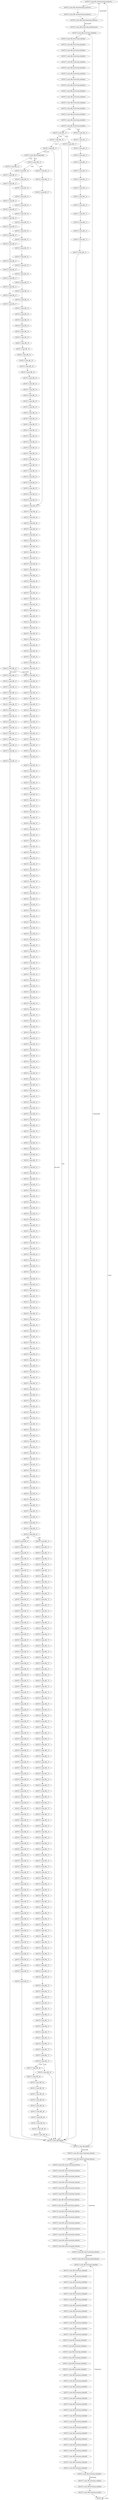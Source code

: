 digraph {
Node0x2557aa0[label="LEGUP_F_main_BB_reduceinnerloop_bodyredu..."];
Node0x2557900[label="LEGUP"];
Node0x2557900 -> Node0x2557aa0[label="<null>"];
Node0x2557900 -> Node0x2557900[label="~<null>"];
Node0x2557b70[label="LEGUP_F_main_BB_reduceinnerloop_bodyredu..."];
Node0x2557aa0 -> Node0x2557b70;
Node0x2557c40[label="LEGUP_F_main_BB_reduceinnerloop_bodyredu..."];
Node0x2557b70 -> Node0x2557c40;
Node0x2557d10[label="LEGUP_F_main_BB_reduceinnerloop_bodyredu..."];
Node0x2557c40 -> Node0x2557d10;
Node0x2557de0[label="LEGUP_F_main_BB_fusion1loop_bodydim1preh..."];
Node0x2557d10 -> Node0x2557de0[label="%exitcond9"];
Node0x2557d10 -> Node0x2557aa0[label="~%exitcond9"];
Node0x2557eb0[label="LEGUP_F_main_BB_fusion1loop_bodydim1"];
Node0x2557de0 -> Node0x2557eb0;
Node0x2557f80[label="LEGUP_F_main_BB_fusion1loop_bodydim1"];
Node0x2557eb0 -> Node0x2557f80;
Node0x2558050[label="LEGUP_F_main_BB_fusion1loop_bodydim1"];
Node0x2557f80 -> Node0x2558050;
Node0x2558120[label="LEGUP_F_main_BB_fusion1loop_bodydim1"];
Node0x2558050 -> Node0x2558120;
Node0x25581f0[label="LEGUP_F_main_BB_fusion1loop_bodydim1"];
Node0x2558120 -> Node0x25581f0;
Node0x25582c0[label="LEGUP_F_main_BB_fusion1loop_bodydim1"];
Node0x25581f0 -> Node0x25582c0;
Node0x2558390[label="LEGUP_F_main_BB_fusion1loop_bodydim1"];
Node0x25582c0 -> Node0x2558390;
Node0x2558460[label="LEGUP_F_main_BB_fusion1loop_bodydim1"];
Node0x2558390 -> Node0x2558460;
Node0x2558530[label="LEGUP_F_main_BB_fusion1loop_bodydim1"];
Node0x2558460 -> Node0x2558530;
Node0x2558600[label="LEGUP_F_main_BB_fusion1loop_bodydim1"];
Node0x2558530 -> Node0x2558600;
Node0x25586d0[label="LEGUP_F_main_BB_fusion1loop_bodydim1"];
Node0x2558600 -> Node0x25586d0;
Node0x25587a0[label="LEGUP_F_main_BB_fusion1loop_bodydim1"];
Node0x25586d0 -> Node0x25587a0;
Node0x2558870[label="LEGUP_F_main_BB_fusion1loop_bodydim1"];
Node0x25587a0 -> Node0x2558870;
Node0x2558940[label="LEGUP_F_main_BB_fusion1loop_bodydim1"];
Node0x2558870 -> Node0x2558940;
Node0x2558a10[label="LEGUP_F_main_BB_fusion1loop_bodydim1"];
Node0x2558940 -> Node0x2558a10;
Node0x2558ae0[label="LEGUP_F_main_BB_fusion1loop_bodydim1"];
Node0x2558a10 -> Node0x2558ae0;
Node0x2558bb0[label="LEGUP_F_main_BB_fusion1loop_bodydim1"];
Node0x2558ae0 -> Node0x2558bb0;
Node0x2558c80[label="LEGUP_F_main_BB__13"];
Node0x2558bb0 -> Node0x2558c80[label="%12"];
Node0x25598b0[label="LEGUP_F_main_BB__15"];
Node0x2558bb0 -> Node0x25598b0[label="~%12"];
Node0x2558d50[label="LEGUP_F_main_BB__13"];
Node0x2558c80 -> Node0x2558d50;
Node0x2558e20[label="LEGUP_F_main_BB__13"];
Node0x2558d50 -> Node0x2558e20;
Node0x2558ef0[label="LEGUP_F_main_BB__13"];
Node0x2558e20 -> Node0x2558ef0;
Node0x2558fc0[label="LEGUP_F_main_BB__13"];
Node0x2558ef0 -> Node0x2558fc0;
Node0x2559090[label="LEGUP_F_main_BB__13"];
Node0x2558fc0 -> Node0x2559090;
Node0x2559160[label="LEGUP_F_main_BB__13"];
Node0x2559090 -> Node0x2559160;
Node0x2559230[label="LEGUP_F_main_BB__13"];
Node0x2559160 -> Node0x2559230;
Node0x2559300[label="LEGUP_F_main_BB__13"];
Node0x2559230 -> Node0x2559300;
Node0x25593d0[label="LEGUP_F_main_BB__13"];
Node0x2559300 -> Node0x25593d0;
Node0x25594a0[label="LEGUP_F_main_BB__13"];
Node0x25593d0 -> Node0x25594a0;
Node0x2559570[label="LEGUP_F_main_BB__13"];
Node0x25594a0 -> Node0x2559570;
Node0x2559640[label="LEGUP_F_main_BB__13"];
Node0x2559570 -> Node0x2559640;
Node0x2559710[label="LEGUP_F_main_BB__13"];
Node0x2559640 -> Node0x2559710;
Node0x25597e0[label="LEGUP_F_main_BB__13"];
Node0x2559710 -> Node0x25597e0;
Node0x2576f10[label="LEGUP_F_main_BB_expfexit"];
Node0x25597e0 -> Node0x2576f10;
Node0x2559980[label="LEGUP_F_main_BB__17"];
Node0x25598b0 -> Node0x2559980[label="%16"];
Node0x2559a50[label="LEGUP_F_main_BB__19"];
Node0x25598b0 -> Node0x2559a50[label="~%16"];
Node0x2559980 -> Node0x2576f10;
Node0x2559a50 -> Node0x2576f10[label="%20"];
Node0x2559b20[label="LEGUP_F_main_BB__21"];
Node0x2559a50 -> Node0x2559b20[label="~%20"];
Node0x2559b20 -> Node0x2576f10[label="%or.cond"];
Node0x2559bf0[label="LEGUP_F_main_BB_threadpresplit"];
Node0x2559b20 -> Node0x2559bf0[label="~%or.cond"];
Node0x2559cc0[label="LEGUP_F_main_BB__25"];
Node0x2559bf0 -> Node0x2559cc0[label="%24"];
Node0x255f2b0[label="LEGUP_F_main_BB__47"];
Node0x2559bf0 -> Node0x255f2b0[label="~%24"];
Node0x2559d90[label="LEGUP_F_main_BB__27"];
Node0x2559cc0 -> Node0x2559d90[label="%26"];
Node0x255a000[label="LEGUP_F_main_BB__35"];
Node0x2559cc0 -> Node0x255a000[label="~%26"];
Node0x2559e60[label="LEGUP_F_main_BB__27"];
Node0x2559d90 -> Node0x2559e60;
Node0x2559f30[label="LEGUP_F_main_BB__27"];
Node0x2559e60 -> Node0x2559f30;
Node0x255d3e0[label="LEGUP_F_main_BB__45"];
Node0x2559f30 -> Node0x255d3e0;
Node0x255a0d0[label="LEGUP_F_main_BB__35"];
Node0x255a000 -> Node0x255a0d0;
Node0x255a1a0[label="LEGUP_F_main_BB__35"];
Node0x255a0d0 -> Node0x255a1a0;
Node0x255a270[label="LEGUP_F_main_BB__35"];
Node0x255a1a0 -> Node0x255a270;
Node0x255a340[label="LEGUP_F_main_BB__35"];
Node0x255a270 -> Node0x255a340;
Node0x255a410[label="LEGUP_F_main_BB__35"];
Node0x255a340 -> Node0x255a410;
Node0x255a520[label="LEGUP_F_main_BB__35"];
Node0x255a410 -> Node0x255a520;
Node0x255a630[label="LEGUP_F_main_BB__35"];
Node0x255a520 -> Node0x255a630;
Node0x255a740[label="LEGUP_F_main_BB__35"];
Node0x255a630 -> Node0x255a740;
Node0x255a850[label="LEGUP_F_main_BB__35"];
Node0x255a740 -> Node0x255a850;
Node0x255a960[label="LEGUP_F_main_BB__35"];
Node0x255a850 -> Node0x255a960;
Node0x255aa70[label="LEGUP_F_main_BB__35"];
Node0x255a960 -> Node0x255aa70;
Node0x255ab80[label="LEGUP_F_main_BB__35"];
Node0x255aa70 -> Node0x255ab80;
Node0x255ac90[label="LEGUP_F_main_BB__35"];
Node0x255ab80 -> Node0x255ac90;
Node0x255ada0[label="LEGUP_F_main_BB__35"];
Node0x255ac90 -> Node0x255ada0;
Node0x255aeb0[label="LEGUP_F_main_BB__35"];
Node0x255ada0 -> Node0x255aeb0;
Node0x255afc0[label="LEGUP_F_main_BB__35"];
Node0x255aeb0 -> Node0x255afc0;
Node0x255b0d0[label="LEGUP_F_main_BB__35"];
Node0x255afc0 -> Node0x255b0d0;
Node0x255b1e0[label="LEGUP_F_main_BB__35"];
Node0x255b0d0 -> Node0x255b1e0;
Node0x255b2f0[label="LEGUP_F_main_BB__35"];
Node0x255b1e0 -> Node0x255b2f0;
Node0x255b400[label="LEGUP_F_main_BB__35"];
Node0x255b2f0 -> Node0x255b400;
Node0x255b510[label="LEGUP_F_main_BB__35"];
Node0x255b400 -> Node0x255b510;
Node0x255b620[label="LEGUP_F_main_BB__35"];
Node0x255b510 -> Node0x255b620;
Node0x255b730[label="LEGUP_F_main_BB__35"];
Node0x255b620 -> Node0x255b730;
Node0x255b840[label="LEGUP_F_main_BB__35"];
Node0x255b730 -> Node0x255b840;
Node0x255b950[label="LEGUP_F_main_BB__35"];
Node0x255b840 -> Node0x255b950;
Node0x255ba60[label="LEGUP_F_main_BB__35"];
Node0x255b950 -> Node0x255ba60;
Node0x255bb70[label="LEGUP_F_main_BB__35"];
Node0x255ba60 -> Node0x255bb70;
Node0x255bc80[label="LEGUP_F_main_BB__35"];
Node0x255bb70 -> Node0x255bc80;
Node0x255bd90[label="LEGUP_F_main_BB__35"];
Node0x255bc80 -> Node0x255bd90;
Node0x255bea0[label="LEGUP_F_main_BB__35"];
Node0x255bd90 -> Node0x255bea0;
Node0x255bfb0[label="LEGUP_F_main_BB__35"];
Node0x255bea0 -> Node0x255bfb0;
Node0x255c0c0[label="LEGUP_F_main_BB__35"];
Node0x255bfb0 -> Node0x255c0c0;
Node0x255c1d0[label="LEGUP_F_main_BB__35"];
Node0x255c0c0 -> Node0x255c1d0;
Node0x255c2e0[label="LEGUP_F_main_BB__35"];
Node0x255c1d0 -> Node0x255c2e0;
Node0x255c3f0[label="LEGUP_F_main_BB__35"];
Node0x255c2e0 -> Node0x255c3f0;
Node0x255c500[label="LEGUP_F_main_BB__35"];
Node0x255c3f0 -> Node0x255c500;
Node0x255c610[label="LEGUP_F_main_BB__35"];
Node0x255c500 -> Node0x255c610;
Node0x255c720[label="LEGUP_F_main_BB__35"];
Node0x255c610 -> Node0x255c720;
Node0x255c830[label="LEGUP_F_main_BB__35"];
Node0x255c720 -> Node0x255c830;
Node0x255c940[label="LEGUP_F_main_BB__35"];
Node0x255c830 -> Node0x255c940;
Node0x255ca50[label="LEGUP_F_main_BB__35"];
Node0x255c940 -> Node0x255ca50;
Node0x255cb60[label="LEGUP_F_main_BB__35"];
Node0x255ca50 -> Node0x255cb60;
Node0x255cc70[label="LEGUP_F_main_BB__35"];
Node0x255cb60 -> Node0x255cc70;
Node0x255cd80[label="LEGUP_F_main_BB__35"];
Node0x255cc70 -> Node0x255cd80;
Node0x255ce90[label="LEGUP_F_main_BB__35"];
Node0x255cd80 -> Node0x255ce90;
Node0x255cfa0[label="LEGUP_F_main_BB__35"];
Node0x255ce90 -> Node0x255cfa0;
Node0x255d0b0[label="LEGUP_F_main_BB__35"];
Node0x255cfa0 -> Node0x255d0b0;
Node0x255d1c0[label="LEGUP_F_main_BB__35"];
Node0x255d0b0 -> Node0x255d1c0;
Node0x255d2d0[label="LEGUP_F_main_BB__35"];
Node0x255d1c0 -> Node0x255d2d0;
Node0x255d2d0 -> Node0x255d3e0;
Node0x255d4f0[label="LEGUP_F_main_BB__45"];
Node0x255d3e0 -> Node0x255d4f0;
Node0x255d600[label="LEGUP_F_main_BB__45"];
Node0x255d4f0 -> Node0x255d600;
Node0x255d710[label="LEGUP_F_main_BB__45"];
Node0x255d600 -> Node0x255d710;
Node0x255d820[label="LEGUP_F_main_BB__45"];
Node0x255d710 -> Node0x255d820;
Node0x255d930[label="LEGUP_F_main_BB__45"];
Node0x255d820 -> Node0x255d930;
Node0x255da40[label="LEGUP_F_main_BB__45"];
Node0x255d930 -> Node0x255da40;
Node0x255db50[label="LEGUP_F_main_BB__45"];
Node0x255da40 -> Node0x255db50;
Node0x255dc60[label="LEGUP_F_main_BB__45"];
Node0x255db50 -> Node0x255dc60;
Node0x255dd70[label="LEGUP_F_main_BB__45"];
Node0x255dc60 -> Node0x255dd70;
Node0x255de80[label="LEGUP_F_main_BB__45"];
Node0x255dd70 -> Node0x255de80;
Node0x255df90[label="LEGUP_F_main_BB__45"];
Node0x255de80 -> Node0x255df90;
Node0x255e0a0[label="LEGUP_F_main_BB__45"];
Node0x255df90 -> Node0x255e0a0;
Node0x255e1b0[label="LEGUP_F_main_BB__45"];
Node0x255e0a0 -> Node0x255e1b0;
Node0x255e2c0[label="LEGUP_F_main_BB__45"];
Node0x255e1b0 -> Node0x255e2c0;
Node0x255e3d0[label="LEGUP_F_main_BB__45"];
Node0x255e2c0 -> Node0x255e3d0;
Node0x255e4e0[label="LEGUP_F_main_BB__45"];
Node0x255e3d0 -> Node0x255e4e0;
Node0x255e5f0[label="LEGUP_F_main_BB__45"];
Node0x255e4e0 -> Node0x255e5f0;
Node0x255e700[label="LEGUP_F_main_BB__45"];
Node0x255e5f0 -> Node0x255e700;
Node0x255e810[label="LEGUP_F_main_BB__45"];
Node0x255e700 -> Node0x255e810;
Node0x255e920[label="LEGUP_F_main_BB__45"];
Node0x255e810 -> Node0x255e920;
Node0x255ea30[label="LEGUP_F_main_BB__45"];
Node0x255e920 -> Node0x255ea30;
Node0x255eb40[label="LEGUP_F_main_BB__45"];
Node0x255ea30 -> Node0x255eb40;
Node0x255ec50[label="LEGUP_F_main_BB__45"];
Node0x255eb40 -> Node0x255ec50;
Node0x255ed60[label="LEGUP_F_main_BB__45"];
Node0x255ec50 -> Node0x255ed60;
Node0x255ee70[label="LEGUP_F_main_BB__45"];
Node0x255ed60 -> Node0x255ee70;
Node0x255ef80[label="LEGUP_F_main_BB__45"];
Node0x255ee70 -> Node0x255ef80;
Node0x255f090[label="LEGUP_F_main_BB__45"];
Node0x255ef80 -> Node0x255f090;
Node0x255f1a0[label="LEGUP_F_main_BB__45"];
Node0x255f090 -> Node0x255f1a0;
Node0x25613a0[label="LEGUP_F_main_BB__53"];
Node0x255f1a0 -> Node0x25613a0;
Node0x255f3c0[label="LEGUP_F_main_BB__47"];
Node0x255f2b0 -> Node0x255f3c0;
Node0x255f4d0[label="LEGUP_F_main_BB__47"];
Node0x255f3c0 -> Node0x255f4d0;
Node0x255f5e0[label="LEGUP_F_main_BB__47"];
Node0x255f4d0 -> Node0x255f5e0;
Node0x255f6f0[label="LEGUP_F_main_BB__47"];
Node0x255f5e0 -> Node0x255f6f0;
Node0x255f800[label="LEGUP_F_main_BB__47"];
Node0x255f6f0 -> Node0x255f800;
Node0x255f910[label="LEGUP_F_main_BB__47"];
Node0x255f800 -> Node0x255f910;
Node0x255fa20[label="LEGUP_F_main_BB__47"];
Node0x255f910 -> Node0x255fa20;
Node0x255fb30[label="LEGUP_F_main_BB__47"];
Node0x255fa20 -> Node0x255fb30;
Node0x255fc40[label="LEGUP_F_main_BB__47"];
Node0x255fb30 -> Node0x255fc40;
Node0x255fd50[label="LEGUP_F_main_BB__47"];
Node0x255fc40 -> Node0x255fd50;
Node0x255fe60[label="LEGUP_F_main_BB__47"];
Node0x255fd50 -> Node0x255fe60;
Node0x255ff70[label="LEGUP_F_main_BB__47"];
Node0x255fe60 -> Node0x255ff70;
Node0x2560080[label="LEGUP_F_main_BB__47"];
Node0x255ff70 -> Node0x2560080;
Node0x2560190[label="LEGUP_F_main_BB__47"];
Node0x2560080 -> Node0x2560190;
Node0x25602a0[label="LEGUP_F_main_BB__47"];
Node0x2560190 -> Node0x25602a0;
Node0x25603b0[label="LEGUP_F_main_BB__51"];
Node0x25602a0 -> Node0x25603b0[label="%or.cond52"];
Node0x25602a0 -> Node0x25613a0[label="~%or.cond52"];
Node0x25604c0[label="LEGUP_F_main_BB__51"];
Node0x25603b0 -> Node0x25604c0;
Node0x25605d0[label="LEGUP_F_main_BB__51"];
Node0x25604c0 -> Node0x25605d0;
Node0x25606e0[label="LEGUP_F_main_BB__51"];
Node0x25605d0 -> Node0x25606e0;
Node0x25607f0[label="LEGUP_F_main_BB__51"];
Node0x25606e0 -> Node0x25607f0;
Node0x2560900[label="LEGUP_F_main_BB__51"];
Node0x25607f0 -> Node0x2560900;
Node0x2560a10[label="LEGUP_F_main_BB__51"];
Node0x2560900 -> Node0x2560a10;
Node0x2560b20[label="LEGUP_F_main_BB__51"];
Node0x2560a10 -> Node0x2560b20;
Node0x2560c30[label="LEGUP_F_main_BB__51"];
Node0x2560b20 -> Node0x2560c30;
Node0x2560d40[label="LEGUP_F_main_BB__51"];
Node0x2560c30 -> Node0x2560d40;
Node0x2560e50[label="LEGUP_F_main_BB__51"];
Node0x2560d40 -> Node0x2560e50;
Node0x2560f60[label="LEGUP_F_main_BB__51"];
Node0x2560e50 -> Node0x2560f60;
Node0x2561070[label="LEGUP_F_main_BB__51"];
Node0x2560f60 -> Node0x2561070;
Node0x2561180[label="LEGUP_F_main_BB__51"];
Node0x2561070 -> Node0x2561180;
Node0x2561290[label="LEGUP_F_main_BB__51"];
Node0x2561180 -> Node0x2561290;
Node0x2561290 -> Node0x2576f10;
Node0x25614b0[label="LEGUP_F_main_BB__53"];
Node0x25613a0 -> Node0x25614b0;
Node0x25615c0[label="LEGUP_F_main_BB__53"];
Node0x25614b0 -> Node0x25615c0;
Node0x25616d0[label="LEGUP_F_main_BB__53"];
Node0x25615c0 -> Node0x25616d0;
Node0x25617e0[label="LEGUP_F_main_BB__53"];
Node0x25616d0 -> Node0x25617e0;
Node0x25618f0[label="LEGUP_F_main_BB__53"];
Node0x25617e0 -> Node0x25618f0;
Node0x2561a00[label="LEGUP_F_main_BB__53"];
Node0x25618f0 -> Node0x2561a00;
Node0x2561b10[label="LEGUP_F_main_BB__53"];
Node0x2561a00 -> Node0x2561b10;
Node0x2561c20[label="LEGUP_F_main_BB__53"];
Node0x2561b10 -> Node0x2561c20;
Node0x2561d30[label="LEGUP_F_main_BB__53"];
Node0x2561c20 -> Node0x2561d30;
Node0x2561e40[label="LEGUP_F_main_BB__53"];
Node0x2561d30 -> Node0x2561e40;
Node0x2561f50[label="LEGUP_F_main_BB__53"];
Node0x2561e40 -> Node0x2561f50;
Node0x2562060[label="LEGUP_F_main_BB__53"];
Node0x2561f50 -> Node0x2562060;
Node0x2562170[label="LEGUP_F_main_BB__53"];
Node0x2562060 -> Node0x2562170;
Node0x2562280[label="LEGUP_F_main_BB__53"];
Node0x2562170 -> Node0x2562280;
Node0x2562390[label="LEGUP_F_main_BB__53"];
Node0x2562280 -> Node0x2562390;
Node0x25624a0[label="LEGUP_F_main_BB__53"];
Node0x2562390 -> Node0x25624a0;
Node0x25625b0[label="LEGUP_F_main_BB__53"];
Node0x25624a0 -> Node0x25625b0;
Node0x25626c0[label="LEGUP_F_main_BB__53"];
Node0x25625b0 -> Node0x25626c0;
Node0x25627d0[label="LEGUP_F_main_BB__53"];
Node0x25626c0 -> Node0x25627d0;
Node0x25628e0[label="LEGUP_F_main_BB__53"];
Node0x25627d0 -> Node0x25628e0;
Node0x25629f0[label="LEGUP_F_main_BB__53"];
Node0x25628e0 -> Node0x25629f0;
Node0x2562b00[label="LEGUP_F_main_BB__53"];
Node0x25629f0 -> Node0x2562b00;
Node0x2562c10[label="LEGUP_F_main_BB__53"];
Node0x2562b00 -> Node0x2562c10;
Node0x2562d20[label="LEGUP_F_main_BB__53"];
Node0x2562c10 -> Node0x2562d20;
Node0x2562e30[label="LEGUP_F_main_BB__53"];
Node0x2562d20 -> Node0x2562e30;
Node0x2562f40[label="LEGUP_F_main_BB__53"];
Node0x2562e30 -> Node0x2562f40;
Node0x2563050[label="LEGUP_F_main_BB__53"];
Node0x2562f40 -> Node0x2563050;
Node0x2563160[label="LEGUP_F_main_BB__53"];
Node0x2563050 -> Node0x2563160;
Node0x2563270[label="LEGUP_F_main_BB__53"];
Node0x2563160 -> Node0x2563270;
Node0x2563380[label="LEGUP_F_main_BB__53"];
Node0x2563270 -> Node0x2563380;
Node0x2563490[label="LEGUP_F_main_BB__53"];
Node0x2563380 -> Node0x2563490;
Node0x25635a0[label="LEGUP_F_main_BB__53"];
Node0x2563490 -> Node0x25635a0;
Node0x25636b0[label="LEGUP_F_main_BB__53"];
Node0x25635a0 -> Node0x25636b0;
Node0x25637c0[label="LEGUP_F_main_BB__53"];
Node0x25636b0 -> Node0x25637c0;
Node0x25638d0[label="LEGUP_F_main_BB__53"];
Node0x25637c0 -> Node0x25638d0;
Node0x25639e0[label="LEGUP_F_main_BB__53"];
Node0x25638d0 -> Node0x25639e0;
Node0x2563af0[label="LEGUP_F_main_BB__53"];
Node0x25639e0 -> Node0x2563af0;
Node0x2563c00[label="LEGUP_F_main_BB__53"];
Node0x2563af0 -> Node0x2563c00;
Node0x2563d10[label="LEGUP_F_main_BB__53"];
Node0x2563c00 -> Node0x2563d10;
Node0x2563e20[label="LEGUP_F_main_BB__53"];
Node0x2563d10 -> Node0x2563e20;
Node0x2563f30[label="LEGUP_F_main_BB__53"];
Node0x2563e20 -> Node0x2563f30;
Node0x2564040[label="LEGUP_F_main_BB__53"];
Node0x2563f30 -> Node0x2564040;
Node0x2564150[label="LEGUP_F_main_BB__53"];
Node0x2564040 -> Node0x2564150;
Node0x2564260[label="LEGUP_F_main_BB__53"];
Node0x2564150 -> Node0x2564260;
Node0x2564370[label="LEGUP_F_main_BB__53"];
Node0x2564260 -> Node0x2564370;
Node0x2564480[label="LEGUP_F_main_BB__53"];
Node0x2564370 -> Node0x2564480;
Node0x2564590[label="LEGUP_F_main_BB__53"];
Node0x2564480 -> Node0x2564590;
Node0x25646a0[label="LEGUP_F_main_BB__53"];
Node0x2564590 -> Node0x25646a0;
Node0x25647b0[label="LEGUP_F_main_BB__53"];
Node0x25646a0 -> Node0x25647b0;
Node0x25648c0[label="LEGUP_F_main_BB__53"];
Node0x25647b0 -> Node0x25648c0;
Node0x25649d0[label="LEGUP_F_main_BB__53"];
Node0x25648c0 -> Node0x25649d0;
Node0x2564ae0[label="LEGUP_F_main_BB__53"];
Node0x25649d0 -> Node0x2564ae0;
Node0x2564bf0[label="LEGUP_F_main_BB__53"];
Node0x2564ae0 -> Node0x2564bf0;
Node0x2564d00[label="LEGUP_F_main_BB__53"];
Node0x2564bf0 -> Node0x2564d00;
Node0x2564e10[label="LEGUP_F_main_BB__53"];
Node0x2564d00 -> Node0x2564e10;
Node0x2564f20[label="LEGUP_F_main_BB__53"];
Node0x2564e10 -> Node0x2564f20;
Node0x2565030[label="LEGUP_F_main_BB__53"];
Node0x2564f20 -> Node0x2565030;
Node0x2565140[label="LEGUP_F_main_BB__53"];
Node0x2565030 -> Node0x2565140;
Node0x2565250[label="LEGUP_F_main_BB__53"];
Node0x2565140 -> Node0x2565250;
Node0x2565360[label="LEGUP_F_main_BB__53"];
Node0x2565250 -> Node0x2565360;
Node0x2565470[label="LEGUP_F_main_BB__53"];
Node0x2565360 -> Node0x2565470;
Node0x2565580[label="LEGUP_F_main_BB__53"];
Node0x2565470 -> Node0x2565580;
Node0x2565690[label="LEGUP_F_main_BB__53"];
Node0x2565580 -> Node0x2565690;
Node0x25657a0[label="LEGUP_F_main_BB__53"];
Node0x2565690 -> Node0x25657a0;
Node0x25658b0[label="LEGUP_F_main_BB__53"];
Node0x25657a0 -> Node0x25658b0;
Node0x25659c0[label="LEGUP_F_main_BB__53"];
Node0x25658b0 -> Node0x25659c0;
Node0x2565ad0[label="LEGUP_F_main_BB__53"];
Node0x25659c0 -> Node0x2565ad0;
Node0x2565be0[label="LEGUP_F_main_BB__53"];
Node0x2565ad0 -> Node0x2565be0;
Node0x2565cf0[label="LEGUP_F_main_BB__53"];
Node0x2565be0 -> Node0x2565cf0;
Node0x2565e00[label="LEGUP_F_main_BB__53"];
Node0x2565cf0 -> Node0x2565e00;
Node0x2565f10[label="LEGUP_F_main_BB__53"];
Node0x2565e00 -> Node0x2565f10;
Node0x2566020[label="LEGUP_F_main_BB__53"];
Node0x2565f10 -> Node0x2566020;
Node0x2566130[label="LEGUP_F_main_BB__53"];
Node0x2566020 -> Node0x2566130;
Node0x2566240[label="LEGUP_F_main_BB__53"];
Node0x2566130 -> Node0x2566240;
Node0x2566350[label="LEGUP_F_main_BB__53"];
Node0x2566240 -> Node0x2566350;
Node0x2566460[label="LEGUP_F_main_BB__53"];
Node0x2566350 -> Node0x2566460;
Node0x2566570[label="LEGUP_F_main_BB__53"];
Node0x2566460 -> Node0x2566570;
Node0x2566680[label="LEGUP_F_main_BB__53"];
Node0x2566570 -> Node0x2566680;
Node0x2566790[label="LEGUP_F_main_BB__53"];
Node0x2566680 -> Node0x2566790;
Node0x25668a0[label="LEGUP_F_main_BB__53"];
Node0x2566790 -> Node0x25668a0;
Node0x25669b0[label="LEGUP_F_main_BB__53"];
Node0x25668a0 -> Node0x25669b0;
Node0x2566ac0[label="LEGUP_F_main_BB__53"];
Node0x25669b0 -> Node0x2566ac0;
Node0x2566bd0[label="LEGUP_F_main_BB__53"];
Node0x2566ac0 -> Node0x2566bd0;
Node0x2566ce0[label="LEGUP_F_main_BB__53"];
Node0x2566bd0 -> Node0x2566ce0;
Node0x2566df0[label="LEGUP_F_main_BB__53"];
Node0x2566ce0 -> Node0x2566df0;
Node0x2566f00[label="LEGUP_F_main_BB__53"];
Node0x2566df0 -> Node0x2566f00;
Node0x2567010[label="LEGUP_F_main_BB__53"];
Node0x2566f00 -> Node0x2567010;
Node0x2567120[label="LEGUP_F_main_BB__53"];
Node0x2567010 -> Node0x2567120;
Node0x2567230[label="LEGUP_F_main_BB__53"];
Node0x2567120 -> Node0x2567230;
Node0x2567340[label="LEGUP_F_main_BB__53"];
Node0x2567230 -> Node0x2567340;
Node0x2567450[label="LEGUP_F_main_BB__53"];
Node0x2567340 -> Node0x2567450;
Node0x2567560[label="LEGUP_F_main_BB__53"];
Node0x2567450 -> Node0x2567560;
Node0x2567670[label="LEGUP_F_main_BB__53"];
Node0x2567560 -> Node0x2567670;
Node0x2567780[label="LEGUP_F_main_BB__53"];
Node0x2567670 -> Node0x2567780;
Node0x2567890[label="LEGUP_F_main_BB__53"];
Node0x2567780 -> Node0x2567890;
Node0x25679a0[label="LEGUP_F_main_BB__53"];
Node0x2567890 -> Node0x25679a0;
Node0x2567ab0[label="LEGUP_F_main_BB__53"];
Node0x25679a0 -> Node0x2567ab0;
Node0x2567bc0[label="LEGUP_F_main_BB__53"];
Node0x2567ab0 -> Node0x2567bc0;
Node0x2567cd0[label="LEGUP_F_main_BB__53"];
Node0x2567bc0 -> Node0x2567cd0;
Node0x2567de0[label="LEGUP_F_main_BB__53"];
Node0x2567cd0 -> Node0x2567de0;
Node0x2567ef0[label="LEGUP_F_main_BB__53"];
Node0x2567de0 -> Node0x2567ef0;
Node0x2568000[label="LEGUP_F_main_BB__53"];
Node0x2567ef0 -> Node0x2568000;
Node0x2568110[label="LEGUP_F_main_BB__53"];
Node0x2568000 -> Node0x2568110;
Node0x2568220[label="LEGUP_F_main_BB__53"];
Node0x2568110 -> Node0x2568220;
Node0x2568330[label="LEGUP_F_main_BB__53"];
Node0x2568220 -> Node0x2568330;
Node0x2568440[label="LEGUP_F_main_BB__53"];
Node0x2568330 -> Node0x2568440;
Node0x2568550[label="LEGUP_F_main_BB__53"];
Node0x2568440 -> Node0x2568550;
Node0x2568660[label="LEGUP_F_main_BB__53"];
Node0x2568550 -> Node0x2568660;
Node0x2568770[label="LEGUP_F_main_BB__53"];
Node0x2568660 -> Node0x2568770;
Node0x2568880[label="LEGUP_F_main_BB__53"];
Node0x2568770 -> Node0x2568880;
Node0x2568990[label="LEGUP_F_main_BB__53"];
Node0x2568880 -> Node0x2568990;
Node0x2568aa0[label="LEGUP_F_main_BB__53"];
Node0x2568990 -> Node0x2568aa0;
Node0x2568bb0[label="LEGUP_F_main_BB__53"];
Node0x2568aa0 -> Node0x2568bb0;
Node0x2568cc0[label="LEGUP_F_main_BB__53"];
Node0x2568bb0 -> Node0x2568cc0;
Node0x2568dd0[label="LEGUP_F_main_BB__53"];
Node0x2568cc0 -> Node0x2568dd0;
Node0x2568ee0[label="LEGUP_F_main_BB__53"];
Node0x2568dd0 -> Node0x2568ee0;
Node0x2568ff0[label="LEGUP_F_main_BB__53"];
Node0x2568ee0 -> Node0x2568ff0;
Node0x2569100[label="LEGUP_F_main_BB__53"];
Node0x2568ff0 -> Node0x2569100;
Node0x2569210[label="LEGUP_F_main_BB__53"];
Node0x2569100 -> Node0x2569210;
Node0x2569320[label="LEGUP_F_main_BB__53"];
Node0x2569210 -> Node0x2569320;
Node0x2569430[label="LEGUP_F_main_BB__53"];
Node0x2569320 -> Node0x2569430;
Node0x2569540[label="LEGUP_F_main_BB__53"];
Node0x2569430 -> Node0x2569540;
Node0x2569650[label="LEGUP_F_main_BB__53"];
Node0x2569540 -> Node0x2569650;
Node0x2569760[label="LEGUP_F_main_BB__53"];
Node0x2569650 -> Node0x2569760;
Node0x2569870[label="LEGUP_F_main_BB__53"];
Node0x2569760 -> Node0x2569870;
Node0x2569980[label="LEGUP_F_main_BB__53"];
Node0x2569870 -> Node0x2569980;
Node0x2569a90[label="LEGUP_F_main_BB__53"];
Node0x2569980 -> Node0x2569a90;
Node0x2569ba0[label="LEGUP_F_main_BB__53"];
Node0x2569a90 -> Node0x2569ba0;
Node0x2569cb0[label="LEGUP_F_main_BB__53"];
Node0x2569ba0 -> Node0x2569cb0;
Node0x2569dc0[label="LEGUP_F_main_BB__53"];
Node0x2569cb0 -> Node0x2569dc0;
Node0x2569ed0[label="LEGUP_F_main_BB__53"];
Node0x2569dc0 -> Node0x2569ed0;
Node0x2569fe0[label="LEGUP_F_main_BB__53"];
Node0x2569ed0 -> Node0x2569fe0;
Node0x256a0f0[label="LEGUP_F_main_BB__53"];
Node0x2569fe0 -> Node0x256a0f0;
Node0x256a200[label="LEGUP_F_main_BB__53"];
Node0x256a0f0 -> Node0x256a200;
Node0x256a310[label="LEGUP_F_main_BB__53"];
Node0x256a200 -> Node0x256a310;
Node0x256a420[label="LEGUP_F_main_BB__53"];
Node0x256a310 -> Node0x256a420;
Node0x256a530[label="LEGUP_F_main_BB__53"];
Node0x256a420 -> Node0x256a530;
Node0x256a640[label="LEGUP_F_main_BB__53"];
Node0x256a530 -> Node0x256a640;
Node0x256a750[label="LEGUP_F_main_BB__53"];
Node0x256a640 -> Node0x256a750;
Node0x256a860[label="LEGUP_F_main_BB__53"];
Node0x256a750 -> Node0x256a860;
Node0x256a970[label="LEGUP_F_main_BB__53"];
Node0x256a860 -> Node0x256a970;
Node0x256aa80[label="LEGUP_F_main_BB__53"];
Node0x256a970 -> Node0x256aa80;
Node0x256ab90[label="LEGUP_F_main_BB__53"];
Node0x256aa80 -> Node0x256ab90;
Node0x256aca0[label="LEGUP_F_main_BB__53"];
Node0x256ab90 -> Node0x256aca0;
Node0x256adb0[label="LEGUP_F_main_BB__53"];
Node0x256aca0 -> Node0x256adb0;
Node0x256aec0[label="LEGUP_F_main_BB__53"];
Node0x256adb0 -> Node0x256aec0;
Node0x256afd0[label="LEGUP_F_main_BB__53"];
Node0x256aec0 -> Node0x256afd0;
Node0x256b0e0[label="LEGUP_F_main_BB__67"];
Node0x256afd0 -> Node0x256b0e0[label="%65"];
Node0x25701a0[label="LEGUP_F_main_BB__72"];
Node0x256afd0 -> Node0x25701a0[label="~%65"];
Node0x256b1f0[label="LEGUP_F_main_BB__67"];
Node0x256b0e0 -> Node0x256b1f0;
Node0x256b300[label="LEGUP_F_main_BB__67"];
Node0x256b1f0 -> Node0x256b300;
Node0x256b410[label="LEGUP_F_main_BB__67"];
Node0x256b300 -> Node0x256b410;
Node0x256b520[label="LEGUP_F_main_BB__67"];
Node0x256b410 -> Node0x256b520;
Node0x256b630[label="LEGUP_F_main_BB__67"];
Node0x256b520 -> Node0x256b630;
Node0x256b740[label="LEGUP_F_main_BB__67"];
Node0x256b630 -> Node0x256b740;
Node0x256b850[label="LEGUP_F_main_BB__67"];
Node0x256b740 -> Node0x256b850;
Node0x256b960[label="LEGUP_F_main_BB__67"];
Node0x256b850 -> Node0x256b960;
Node0x256ba70[label="LEGUP_F_main_BB__67"];
Node0x256b960 -> Node0x256ba70;
Node0x256bb80[label="LEGUP_F_main_BB__67"];
Node0x256ba70 -> Node0x256bb80;
Node0x256bc90[label="LEGUP_F_main_BB__67"];
Node0x256bb80 -> Node0x256bc90;
Node0x256bda0[label="LEGUP_F_main_BB__67"];
Node0x256bc90 -> Node0x256bda0;
Node0x256beb0[label="LEGUP_F_main_BB__67"];
Node0x256bda0 -> Node0x256beb0;
Node0x256bfc0[label="LEGUP_F_main_BB__67"];
Node0x256beb0 -> Node0x256bfc0;
Node0x256c0d0[label="LEGUP_F_main_BB__67"];
Node0x256bfc0 -> Node0x256c0d0;
Node0x256c1e0[label="LEGUP_F_main_BB__67"];
Node0x256c0d0 -> Node0x256c1e0;
Node0x256c2f0[label="LEGUP_F_main_BB__67"];
Node0x256c1e0 -> Node0x256c2f0;
Node0x256c400[label="LEGUP_F_main_BB__67"];
Node0x256c2f0 -> Node0x256c400;
Node0x256c510[label="LEGUP_F_main_BB__67"];
Node0x256c400 -> Node0x256c510;
Node0x256c620[label="LEGUP_F_main_BB__67"];
Node0x256c510 -> Node0x256c620;
Node0x256c730[label="LEGUP_F_main_BB__67"];
Node0x256c620 -> Node0x256c730;
Node0x256c840[label="LEGUP_F_main_BB__67"];
Node0x256c730 -> Node0x256c840;
Node0x256c950[label="LEGUP_F_main_BB__67"];
Node0x256c840 -> Node0x256c950;
Node0x256ca60[label="LEGUP_F_main_BB__67"];
Node0x256c950 -> Node0x256ca60;
Node0x256cb70[label="LEGUP_F_main_BB__67"];
Node0x256ca60 -> Node0x256cb70;
Node0x256cc80[label="LEGUP_F_main_BB__67"];
Node0x256cb70 -> Node0x256cc80;
Node0x256cd90[label="LEGUP_F_main_BB__67"];
Node0x256cc80 -> Node0x256cd90;
Node0x256cea0[label="LEGUP_F_main_BB__67"];
Node0x256cd90 -> Node0x256cea0;
Node0x256cfb0[label="LEGUP_F_main_BB__67"];
Node0x256cea0 -> Node0x256cfb0;
Node0x256d0c0[label="LEGUP_F_main_BB__67"];
Node0x256cfb0 -> Node0x256d0c0;
Node0x256d1d0[label="LEGUP_F_main_BB__67"];
Node0x256d0c0 -> Node0x256d1d0;
Node0x256d2e0[label="LEGUP_F_main_BB__67"];
Node0x256d1d0 -> Node0x256d2e0;
Node0x256d3f0[label="LEGUP_F_main_BB__67"];
Node0x256d2e0 -> Node0x256d3f0;
Node0x256d500[label="LEGUP_F_main_BB__67"];
Node0x256d3f0 -> Node0x256d500;
Node0x256d610[label="LEGUP_F_main_BB__67"];
Node0x256d500 -> Node0x256d610;
Node0x256d720[label="LEGUP_F_main_BB__67"];
Node0x256d610 -> Node0x256d720;
Node0x256d830[label="LEGUP_F_main_BB__67"];
Node0x256d720 -> Node0x256d830;
Node0x256d940[label="LEGUP_F_main_BB__67"];
Node0x256d830 -> Node0x256d940;
Node0x256da50[label="LEGUP_F_main_BB__67"];
Node0x256d940 -> Node0x256da50;
Node0x256db60[label="LEGUP_F_main_BB__67"];
Node0x256da50 -> Node0x256db60;
Node0x256dc70[label="LEGUP_F_main_BB__67"];
Node0x256db60 -> Node0x256dc70;
Node0x256dd80[label="LEGUP_F_main_BB__67"];
Node0x256dc70 -> Node0x256dd80;
Node0x256de90[label="LEGUP_F_main_BB__67"];
Node0x256dd80 -> Node0x256de90;
Node0x256dfa0[label="LEGUP_F_main_BB__67"];
Node0x256de90 -> Node0x256dfa0;
Node0x256e0b0[label="LEGUP_F_main_BB__67"];
Node0x256dfa0 -> Node0x256e0b0;
Node0x256e1c0[label="LEGUP_F_main_BB__67"];
Node0x256e0b0 -> Node0x256e1c0;
Node0x256e2d0[label="LEGUP_F_main_BB__67"];
Node0x256e1c0 -> Node0x256e2d0;
Node0x256e3e0[label="LEGUP_F_main_BB__67"];
Node0x256e2d0 -> Node0x256e3e0;
Node0x256e4f0[label="LEGUP_F_main_BB__67"];
Node0x256e3e0 -> Node0x256e4f0;
Node0x256e600[label="LEGUP_F_main_BB__67"];
Node0x256e4f0 -> Node0x256e600;
Node0x256e710[label="LEGUP_F_main_BB__67"];
Node0x256e600 -> Node0x256e710;
Node0x256e820[label="LEGUP_F_main_BB__67"];
Node0x256e710 -> Node0x256e820;
Node0x256e930[label="LEGUP_F_main_BB__67"];
Node0x256e820 -> Node0x256e930;
Node0x256ea40[label="LEGUP_F_main_BB__67"];
Node0x256e930 -> Node0x256ea40;
Node0x256eb50[label="LEGUP_F_main_BB__67"];
Node0x256ea40 -> Node0x256eb50;
Node0x256ec60[label="LEGUP_F_main_BB__67"];
Node0x256eb50 -> Node0x256ec60;
Node0x256ed70[label="LEGUP_F_main_BB__67"];
Node0x256ec60 -> Node0x256ed70;
Node0x256ee80[label="LEGUP_F_main_BB__67"];
Node0x256ed70 -> Node0x256ee80;
Node0x256ef90[label="LEGUP_F_main_BB__67"];
Node0x256ee80 -> Node0x256ef90;
Node0x256f0a0[label="LEGUP_F_main_BB__67"];
Node0x256ef90 -> Node0x256f0a0;
Node0x256f1b0[label="LEGUP_F_main_BB__67"];
Node0x256f0a0 -> Node0x256f1b0;
Node0x256f2c0[label="LEGUP_F_main_BB__67"];
Node0x256f1b0 -> Node0x256f2c0;
Node0x256f3d0[label="LEGUP_F_main_BB__67"];
Node0x256f2c0 -> Node0x256f3d0;
Node0x256f4e0[label="LEGUP_F_main_BB__67"];
Node0x256f3d0 -> Node0x256f4e0;
Node0x256f5f0[label="LEGUP_F_main_BB__67"];
Node0x256f4e0 -> Node0x256f5f0;
Node0x256f700[label="LEGUP_F_main_BB__67"];
Node0x256f5f0 -> Node0x256f700;
Node0x256f810[label="LEGUP_F_main_BB__67"];
Node0x256f700 -> Node0x256f810;
Node0x256f920[label="LEGUP_F_main_BB__67"];
Node0x256f810 -> Node0x256f920;
Node0x256fa30[label="LEGUP_F_main_BB__67"];
Node0x256f920 -> Node0x256fa30;
Node0x256fb40[label="LEGUP_F_main_BB__67"];
Node0x256fa30 -> Node0x256fb40;
Node0x256fc50[label="LEGUP_F_main_BB__67"];
Node0x256fb40 -> Node0x256fc50;
Node0x256fd60[label="LEGUP_F_main_BB__67"];
Node0x256fc50 -> Node0x256fd60;
Node0x256fe70[label="LEGUP_F_main_BB__67"];
Node0x256fd60 -> Node0x256fe70;
Node0x256ff80[label="LEGUP_F_main_BB__67"];
Node0x256fe70 -> Node0x256ff80;
Node0x2570090[label="LEGUP_F_main_BB__67"];
Node0x256ff80 -> Node0x2570090;
Node0x2570090 -> Node0x2576f10;
Node0x25702b0[label="LEGUP_F_main_BB__72"];
Node0x25701a0 -> Node0x25702b0;
Node0x25703c0[label="LEGUP_F_main_BB__72"];
Node0x25702b0 -> Node0x25703c0;
Node0x25704d0[label="LEGUP_F_main_BB__72"];
Node0x25703c0 -> Node0x25704d0;
Node0x25705e0[label="LEGUP_F_main_BB__72"];
Node0x25704d0 -> Node0x25705e0;
Node0x25706f0[label="LEGUP_F_main_BB__72"];
Node0x25705e0 -> Node0x25706f0;
Node0x2570800[label="LEGUP_F_main_BB__72"];
Node0x25706f0 -> Node0x2570800;
Node0x2570910[label="LEGUP_F_main_BB__72"];
Node0x2570800 -> Node0x2570910;
Node0x2570a20[label="LEGUP_F_main_BB__72"];
Node0x2570910 -> Node0x2570a20;
Node0x2570b30[label="LEGUP_F_main_BB__72"];
Node0x2570a20 -> Node0x2570b30;
Node0x2570c40[label="LEGUP_F_main_BB__72"];
Node0x2570b30 -> Node0x2570c40;
Node0x2570d50[label="LEGUP_F_main_BB__72"];
Node0x2570c40 -> Node0x2570d50;
Node0x2570e60[label="LEGUP_F_main_BB__72"];
Node0x2570d50 -> Node0x2570e60;
Node0x2570f70[label="LEGUP_F_main_BB__72"];
Node0x2570e60 -> Node0x2570f70;
Node0x2571080[label="LEGUP_F_main_BB__72"];
Node0x2570f70 -> Node0x2571080;
Node0x2571190[label="LEGUP_F_main_BB__72"];
Node0x2571080 -> Node0x2571190;
Node0x25712a0[label="LEGUP_F_main_BB__72"];
Node0x2571190 -> Node0x25712a0;
Node0x25713b0[label="LEGUP_F_main_BB__72"];
Node0x25712a0 -> Node0x25713b0;
Node0x25714c0[label="LEGUP_F_main_BB__72"];
Node0x25713b0 -> Node0x25714c0;
Node0x25715d0[label="LEGUP_F_main_BB__72"];
Node0x25714c0 -> Node0x25715d0;
Node0x25716e0[label="LEGUP_F_main_BB__72"];
Node0x25715d0 -> Node0x25716e0;
Node0x25717f0[label="LEGUP_F_main_BB__72"];
Node0x25716e0 -> Node0x25717f0;
Node0x2571900[label="LEGUP_F_main_BB__72"];
Node0x25717f0 -> Node0x2571900;
Node0x2571a10[label="LEGUP_F_main_BB__72"];
Node0x2571900 -> Node0x2571a10;
Node0x2571b20[label="LEGUP_F_main_BB__72"];
Node0x2571a10 -> Node0x2571b20;
Node0x2571c30[label="LEGUP_F_main_BB__72"];
Node0x2571b20 -> Node0x2571c30;
Node0x2571d40[label="LEGUP_F_main_BB__72"];
Node0x2571c30 -> Node0x2571d40;
Node0x2571e50[label="LEGUP_F_main_BB__72"];
Node0x2571d40 -> Node0x2571e50;
Node0x2571f60[label="LEGUP_F_main_BB__72"];
Node0x2571e50 -> Node0x2571f60;
Node0x2572070[label="LEGUP_F_main_BB__72"];
Node0x2571f60 -> Node0x2572070;
Node0x2572180[label="LEGUP_F_main_BB__72"];
Node0x2572070 -> Node0x2572180;
Node0x2572290[label="LEGUP_F_main_BB__72"];
Node0x2572180 -> Node0x2572290;
Node0x25723a0[label="LEGUP_F_main_BB__72"];
Node0x2572290 -> Node0x25723a0;
Node0x25724b0[label="LEGUP_F_main_BB__72"];
Node0x25723a0 -> Node0x25724b0;
Node0x25725c0[label="LEGUP_F_main_BB__72"];
Node0x25724b0 -> Node0x25725c0;
Node0x25726d0[label="LEGUP_F_main_BB__72"];
Node0x25725c0 -> Node0x25726d0;
Node0x25727e0[label="LEGUP_F_main_BB__72"];
Node0x25726d0 -> Node0x25727e0;
Node0x25728f0[label="LEGUP_F_main_BB__72"];
Node0x25727e0 -> Node0x25728f0;
Node0x2572a00[label="LEGUP_F_main_BB__72"];
Node0x25728f0 -> Node0x2572a00;
Node0x2572b10[label="LEGUP_F_main_BB__72"];
Node0x2572a00 -> Node0x2572b10;
Node0x2572c20[label="LEGUP_F_main_BB__72"];
Node0x2572b10 -> Node0x2572c20;
Node0x2572d30[label="LEGUP_F_main_BB__72"];
Node0x2572c20 -> Node0x2572d30;
Node0x2572e40[label="LEGUP_F_main_BB__72"];
Node0x2572d30 -> Node0x2572e40;
Node0x2572f50[label="LEGUP_F_main_BB__72"];
Node0x2572e40 -> Node0x2572f50;
Node0x2573060[label="LEGUP_F_main_BB__72"];
Node0x2572f50 -> Node0x2573060;
Node0x2573170[label="LEGUP_F_main_BB__72"];
Node0x2573060 -> Node0x2573170;
Node0x2573280[label="LEGUP_F_main_BB__72"];
Node0x2573170 -> Node0x2573280;
Node0x2573390[label="LEGUP_F_main_BB__72"];
Node0x2573280 -> Node0x2573390;
Node0x25734a0[label="LEGUP_F_main_BB__72"];
Node0x2573390 -> Node0x25734a0;
Node0x25735b0[label="LEGUP_F_main_BB__72"];
Node0x25734a0 -> Node0x25735b0;
Node0x25736c0[label="LEGUP_F_main_BB__72"];
Node0x25735b0 -> Node0x25736c0;
Node0x25737d0[label="LEGUP_F_main_BB__72"];
Node0x25736c0 -> Node0x25737d0;
Node0x25738e0[label="LEGUP_F_main_BB__72"];
Node0x25737d0 -> Node0x25738e0;
Node0x25739f0[label="LEGUP_F_main_BB__72"];
Node0x25738e0 -> Node0x25739f0;
Node0x2573b00[label="LEGUP_F_main_BB__72"];
Node0x25739f0 -> Node0x2573b00;
Node0x2573c10[label="LEGUP_F_main_BB__72"];
Node0x2573b00 -> Node0x2573c10;
Node0x2573d20[label="LEGUP_F_main_BB__72"];
Node0x2573c10 -> Node0x2573d20;
Node0x2573e30[label="LEGUP_F_main_BB__72"];
Node0x2573d20 -> Node0x2573e30;
Node0x2573f40[label="LEGUP_F_main_BB__72"];
Node0x2573e30 -> Node0x2573f40;
Node0x2574050[label="LEGUP_F_main_BB__72"];
Node0x2573f40 -> Node0x2574050;
Node0x2574160[label="LEGUP_F_main_BB__72"];
Node0x2574050 -> Node0x2574160;
Node0x2574270[label="LEGUP_F_main_BB__72"];
Node0x2574160 -> Node0x2574270;
Node0x2574380[label="LEGUP_F_main_BB__72"];
Node0x2574270 -> Node0x2574380;
Node0x2574490[label="LEGUP_F_main_BB__72"];
Node0x2574380 -> Node0x2574490;
Node0x25745a0[label="LEGUP_F_main_BB__72"];
Node0x2574490 -> Node0x25745a0;
Node0x25746b0[label="LEGUP_F_main_BB__72"];
Node0x25745a0 -> Node0x25746b0;
Node0x25747c0[label="LEGUP_F_main_BB__72"];
Node0x25746b0 -> Node0x25747c0;
Node0x25748d0[label="LEGUP_F_main_BB__72"];
Node0x25747c0 -> Node0x25748d0;
Node0x25749e0[label="LEGUP_F_main_BB__72"];
Node0x25748d0 -> Node0x25749e0;
Node0x2574af0[label="LEGUP_F_main_BB__72"];
Node0x25749e0 -> Node0x2574af0;
Node0x2574c00[label="LEGUP_F_main_BB__72"];
Node0x2574af0 -> Node0x2574c00;
Node0x2574d10[label="LEGUP_F_main_BB__72"];
Node0x2574c00 -> Node0x2574d10;
Node0x2574e20[label="LEGUP_F_main_BB__72"];
Node0x2574d10 -> Node0x2574e20;
Node0x2574f30[label="LEGUP_F_main_BB__72"];
Node0x2574e20 -> Node0x2574f30;
Node0x2575040[label="LEGUP_F_main_BB__72"];
Node0x2574f30 -> Node0x2575040;
Node0x2575150[label="LEGUP_F_main_BB__72"];
Node0x2575040 -> Node0x2575150;
Node0x2575260[label="LEGUP_F_main_BB__72"];
Node0x2575150 -> Node0x2575260;
Node0x2575370[label="LEGUP_F_main_BB__72"];
Node0x2575260 -> Node0x2575370;
Node0x2575480[label="LEGUP_F_main_BB__72"];
Node0x2575370 -> Node0x2575480;
Node0x2575590[label="LEGUP_F_main_BB__72"];
Node0x2575480 -> Node0x2575590;
Node0x25756a0[label="LEGUP_F_main_BB__72"];
Node0x2575590 -> Node0x25756a0;
Node0x25757b0[label="LEGUP_F_main_BB__72"];
Node0x25756a0 -> Node0x25757b0;
Node0x25758c0[label="LEGUP_F_main_BB__72"];
Node0x25757b0 -> Node0x25758c0;
Node0x25759d0[label="LEGUP_F_main_BB__72"];
Node0x25758c0 -> Node0x25759d0;
Node0x2575ae0[label="LEGUP_F_main_BB__72"];
Node0x25759d0 -> Node0x2575ae0;
Node0x2575bf0[label="LEGUP_F_main_BB__72"];
Node0x2575ae0 -> Node0x2575bf0;
Node0x2575d00[label="LEGUP_F_main_BB__72"];
Node0x2575bf0 -> Node0x2575d00;
Node0x2575e10[label="LEGUP_F_main_BB__72"];
Node0x2575d00 -> Node0x2575e10;
Node0x2575f20[label="LEGUP_F_main_BB__72"];
Node0x2575e10 -> Node0x2575f20;
Node0x2576030[label="LEGUP_F_main_BB__72"];
Node0x2575f20 -> Node0x2576030;
Node0x2576140[label="LEGUP_F_main_BB__81"];
Node0x2576030 -> Node0x2576140[label="%78"];
Node0x2576250[label="LEGUP_F_main_BB__84"];
Node0x2576030 -> Node0x2576250[label="~%78"];
Node0x2576140 -> Node0x2576f10;
Node0x2576360[label="LEGUP_F_main_BB__84"];
Node0x2576250 -> Node0x2576360;
Node0x2576470[label="LEGUP_F_main_BB__84"];
Node0x2576360 -> Node0x2576470;
Node0x2576580[label="LEGUP_F_main_BB__84"];
Node0x2576470 -> Node0x2576580;
Node0x2576690[label="LEGUP_F_main_BB__84"];
Node0x2576580 -> Node0x2576690;
Node0x25767a0[label="LEGUP_F_main_BB__84"];
Node0x2576690 -> Node0x25767a0;
Node0x25768b0[label="LEGUP_F_main_BB__84"];
Node0x25767a0 -> Node0x25768b0;
Node0x25769c0[label="LEGUP_F_main_BB__84"];
Node0x25768b0 -> Node0x25769c0;
Node0x2576ad0[label="LEGUP_F_main_BB__84"];
Node0x25769c0 -> Node0x2576ad0;
Node0x2576be0[label="LEGUP_F_main_BB__84"];
Node0x2576ad0 -> Node0x2576be0;
Node0x2576cf0[label="LEGUP_F_main_BB__84"];
Node0x2576be0 -> Node0x2576cf0;
Node0x2576e00[label="LEGUP_F_main_BB__84"];
Node0x2576cf0 -> Node0x2576e00;
Node0x2576e00 -> Node0x2576f10;
Node0x2577020[label="LEGUP_F_main_BB_expfexit"];
Node0x2576f10 -> Node0x2577020;
Node0x2577130[label="LEGUP_F_main_BB_reduce1innerloop_bodyred..."];
Node0x2577020 -> Node0x2577130[label="%exitcond6"];
Node0x2577020 -> Node0x2557eb0[label="~%exitcond6"];
Node0x2577240[label="LEGUP_F_main_BB_reduce1innerloop_bodyred..."];
Node0x2577130 -> Node0x2577240;
Node0x2577350[label="LEGUP_F_main_BB_reduce1innerloop_bodyred..."];
Node0x2577240 -> Node0x2577350;
Node0x2577460[label="LEGUP_F_main_BB_reduce1innerloop_bodyred..."];
Node0x2577350 -> Node0x2577460;
Node0x2577570[label="LEGUP_F_main_BB_reduce1innerloop_bodyred..."];
Node0x2577460 -> Node0x2577570;
Node0x2577680[label="LEGUP_F_main_BB_reduce1innerloop_bodyred..."];
Node0x2577570 -> Node0x2577680;
Node0x2577790[label="LEGUP_F_main_BB_reduce1innerloop_bodyred..."];
Node0x2577680 -> Node0x2577790;
Node0x25778a0[label="LEGUP_F_main_BB_reduce1innerloop_bodyred..."];
Node0x2577790 -> Node0x25778a0;
Node0x25779b0[label="LEGUP_F_main_BB_reduce1innerloop_bodyred..."];
Node0x25778a0 -> Node0x25779b0;
Node0x2577ac0[label="LEGUP_F_main_BB_reduce1innerloop_bodyred..."];
Node0x25779b0 -> Node0x2577ac0;
Node0x2577bd0[label="LEGUP_F_main_BB_reduce1innerloop_bodyred..."];
Node0x2577ac0 -> Node0x2577bd0;
Node0x2577ce0[label="LEGUP_F_main_BB_reduce1innerloop_bodyred..."];
Node0x2577bd0 -> Node0x2577ce0;
Node0x2577df0[label="LEGUP_F_main_BB_reduce1innerloop_bodyred..."];
Node0x2577ce0 -> Node0x2577df0;
Node0x2577f00[label="LEGUP_F_main_BB_reduce1innerloop_bodyred..."];
Node0x2577df0 -> Node0x2577f00;
Node0x2578010[label="LEGUP_F_main_BB_reduce1innerloop_bodyred..."];
Node0x2577f00 -> Node0x2578010;
Node0x2578120[label="LEGUP_F_main_BB_reduce1innerloop_bodyred..."];
Node0x2578010 -> Node0x2578120;
Node0x2578230[label="LEGUP_F_main_BB_reduce1innerloop_bodyred..."];
Node0x2578120 -> Node0x2578230;
Node0x2578340[label="LEGUP_F_main_BB_reduce1innerloop_bodyred..."];
Node0x2578230 -> Node0x2578340;
Node0x2578450[label="LEGUP_F_main_BB_fusionloop_bodydim0prehe..."];
Node0x2578340 -> Node0x2578450[label="%exitcond"];
Node0x2578340 -> Node0x2577240[label="~%exitcond"];
Node0x2578560[label="LEGUP_F_main_BB_fusionloop_bodydim0"];
Node0x2578450 -> Node0x2578560;
Node0x2578670[label="LEGUP_F_main_BB_fusionloop_bodydim0"];
Node0x2578560 -> Node0x2578670;
Node0x2578780[label="LEGUP_F_main_BB_fusionloop_bodydim0"];
Node0x2578670 -> Node0x2578780;
Node0x2578890[label="LEGUP_F_main_BB_fusionloop_bodydim0"];
Node0x2578780 -> Node0x2578890;
Node0x25789a0[label="LEGUP_F_main_BB_fusionloop_bodydim0"];
Node0x2578890 -> Node0x25789a0;
Node0x2578ab0[label="LEGUP_F_main_BB_fusionloop_bodydim0"];
Node0x25789a0 -> Node0x2578ab0;
Node0x2578bc0[label="LEGUP_F_main_BB_fusionloop_bodydim0"];
Node0x2578ab0 -> Node0x2578bc0;
Node0x2578cd0[label="LEGUP_F_main_BB_fusionloop_bodydim0"];
Node0x2578bc0 -> Node0x2578cd0;
Node0x2578de0[label="LEGUP_F_main_BB_fusionloop_bodydim0"];
Node0x2578cd0 -> Node0x2578de0;
Node0x2578ef0[label="LEGUP_F_main_BB_fusionloop_bodydim0"];
Node0x2578de0 -> Node0x2578ef0;
Node0x2579000[label="LEGUP_F_main_BB_fusionloop_bodydim0"];
Node0x2578ef0 -> Node0x2579000;
Node0x2579110[label="LEGUP_F_main_BB_fusionloop_bodydim0"];
Node0x2579000 -> Node0x2579110;
Node0x2579220[label="LEGUP_F_main_BB_fusionloop_bodydim0"];
Node0x2579110 -> Node0x2579220;
Node0x2579330[label="LEGUP_F_main_BB_fusionloop_bodydim0"];
Node0x2579220 -> Node0x2579330;
Node0x2579440[label="LEGUP_F_main_BB_fusionloop_bodydim0"];
Node0x2579330 -> Node0x2579440;
Node0x2579550[label="LEGUP_F_main_BB_fusionloop_bodydim0"];
Node0x2579440 -> Node0x2579550;
Node0x2579660[label="LEGUP_F_main_BB_fusionloop_bodydim0"];
Node0x2579550 -> Node0x2579660;
Node0x2579770[label="LEGUP_F_main_BB_fusionloop_bodydim0"];
Node0x2579660 -> Node0x2579770;
Node0x2579880[label="LEGUP_F_main_BB_fusionloop_bodydim0"];
Node0x2579770 -> Node0x2579880;
Node0x2579990[label="LEGUP_F_main_BB_fusionloop_bodydim0"];
Node0x2579880 -> Node0x2579990;
Node0x2579aa0[label="LEGUP_F_main_BB_fusionloop_bodydim0"];
Node0x2579990 -> Node0x2579aa0;
Node0x2579bb0[label="LEGUP_F_main_BB_fusionloop_bodydim0"];
Node0x2579aa0 -> Node0x2579bb0;
Node0x2579cc0[label="LEGUP_F_main_BB_fusionloop_bodydim0"];
Node0x2579bb0 -> Node0x2579cc0;
Node0x2579dd0[label="LEGUP_F_main_BB_fusionloop_bodydim0"];
Node0x2579cc0 -> Node0x2579dd0;
Node0x2579ee0[label="LEGUP_F_main_BB_fusionloop_bodydim0"];
Node0x2579dd0 -> Node0x2579ee0;
Node0x2579ff0[label="LEGUP_F_main_BB_fusionloop_bodydim0"];
Node0x2579ee0 -> Node0x2579ff0;
Node0x257a100[label="LEGUP_F_main_BB_fusionloop_bodydim0"];
Node0x2579ff0 -> Node0x257a100;
Node0x257a210[label="LEGUP_F_main_BB_fusionloop_bodydim0"];
Node0x257a100 -> Node0x257a210;
Node0x257a320[label="LEGUP_F_main_BB_fusionloop_bodydim0"];
Node0x257a210 -> Node0x257a320;
Node0x257a430[label="LEGUP_F_main_BB_fusionloop_bodydim0"];
Node0x257a320 -> Node0x257a430;
Node0x257a540[label="LEGUP_F_main_BB_fusionloop_bodydim0"];
Node0x257a430 -> Node0x257a540;
Node0x257a650[label="LEGUP_F_main_BB_fusionloop_bodydim0"];
Node0x257a540 -> Node0x257a650;
Node0x257a760[label="LEGUP_F_main_BB_fusionloop_bodydim0"];
Node0x257a650 -> Node0x257a760;
Node0x257a870[label="LEGUP_F_main_BB_fusionloop_bodydim0"];
Node0x257a760 -> Node0x257a870;
Node0x257a980[label="LEGUP_F_main_BB_fusionloop_bodydim0"];
Node0x257a870 -> Node0x257a980;
Node0x257aa90[label="LEGUP_F_main_BB_fusionloop_bodydim0"];
Node0x257a980 -> Node0x257aa90;
Node0x257aba0[label="LEGUP_F_main_BB_fusionloop_bodydim0"];
Node0x257aa90 -> Node0x257aba0;
Node0x257acb0[label="LEGUP_F_main_BB_fusionloop_exitdim0"];
Node0x257aba0 -> Node0x257acb0[label="%exitcond1"];
Node0x257aba0 -> Node0x2578560[label="~%exitcond1"];
Node0x257adc0[label="LEGUP_F_main_BB_fusionloop_exitdim0"];
Node0x257acb0 -> Node0x257adc0;
Node0x257aed0[label="LEGUP_F_main_BB_fusionloop_exitdim0"];
Node0x257adc0 -> Node0x257aed0;
Node0x257aed0 -> Node0x2557900;
}
